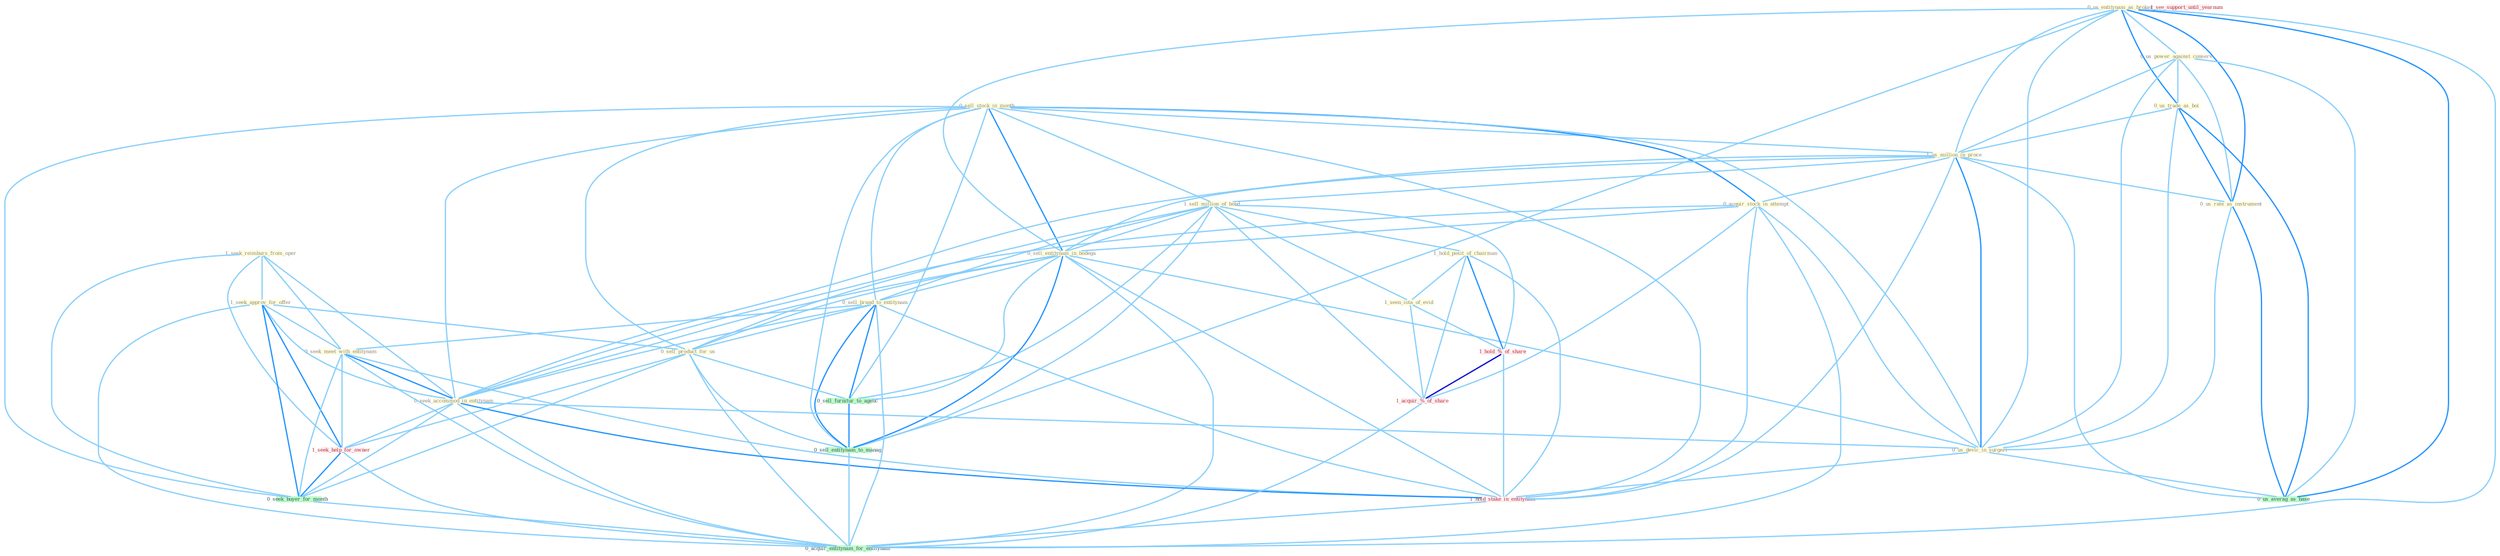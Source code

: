 Graph G{ 
    node
    [shape=polygon,style=filled,width=.5,height=.06,color="#BDFCC9",fixedsize=true,fontsize=4,
    fontcolor="#2f4f4f"];
    {node
    [color="#ffffe0", fontcolor="#8b7d6b"] "0_us_entitynam_as_broker " "0_us_power_against_conserv " "0_sell_stock_in_month " "0_us_trade_as_boi " "1_us_million_in_proce " "0_us_rate_as_instrument " "0_acquir_stock_in_attempt " "1_sell_million_of_bond " "1_seek_reimburs_from_oper " "0_sell_entitynam_in_bodega " "0_sell_brand_to_entitynam " "1_seek_approv_for_offer " "0_sell_product_for_us " "0_seek_meet_with_entitynam " "0_seek_accommod_in_entitynam " "1_hold_posit_of_chairman " "1_seen_iota_of_evid " "0_us_devic_in_surgeri "}
{node [color="#fff0f5", fontcolor="#b22222"] "1_hold_%_of_share " "1_hold_stake_in_entitynam " "1_seek_help_for_owner " "1_acquir_%_of_share " "1_see_support_until_yearnum "}
edge [color="#B0E2FF"];

	"0_us_entitynam_as_broker " -- "0_us_power_against_conserv " [w="1", color="#87cefa" ];
	"0_us_entitynam_as_broker " -- "0_us_trade_as_boi " [w="2", color="#1e90ff" , len=0.8];
	"0_us_entitynam_as_broker " -- "1_us_million_in_proce " [w="1", color="#87cefa" ];
	"0_us_entitynam_as_broker " -- "0_us_rate_as_instrument " [w="2", color="#1e90ff" , len=0.8];
	"0_us_entitynam_as_broker " -- "0_sell_entitynam_in_bodega " [w="1", color="#87cefa" ];
	"0_us_entitynam_as_broker " -- "0_us_devic_in_surgeri " [w="1", color="#87cefa" ];
	"0_us_entitynam_as_broker " -- "0_us_averag_as_base " [w="2", color="#1e90ff" , len=0.8];
	"0_us_entitynam_as_broker " -- "0_sell_entitynam_to_manag " [w="1", color="#87cefa" ];
	"0_us_entitynam_as_broker " -- "0_acquir_entitynam_for_entitynam " [w="1", color="#87cefa" ];
	"0_us_power_against_conserv " -- "0_us_trade_as_boi " [w="1", color="#87cefa" ];
	"0_us_power_against_conserv " -- "1_us_million_in_proce " [w="1", color="#87cefa" ];
	"0_us_power_against_conserv " -- "0_us_rate_as_instrument " [w="1", color="#87cefa" ];
	"0_us_power_against_conserv " -- "0_us_devic_in_surgeri " [w="1", color="#87cefa" ];
	"0_us_power_against_conserv " -- "0_us_averag_as_base " [w="1", color="#87cefa" ];
	"0_sell_stock_in_month " -- "1_us_million_in_proce " [w="1", color="#87cefa" ];
	"0_sell_stock_in_month " -- "0_acquir_stock_in_attempt " [w="2", color="#1e90ff" , len=0.8];
	"0_sell_stock_in_month " -- "1_sell_million_of_bond " [w="1", color="#87cefa" ];
	"0_sell_stock_in_month " -- "0_sell_entitynam_in_bodega " [w="2", color="#1e90ff" , len=0.8];
	"0_sell_stock_in_month " -- "0_sell_brand_to_entitynam " [w="1", color="#87cefa" ];
	"0_sell_stock_in_month " -- "0_sell_product_for_us " [w="1", color="#87cefa" ];
	"0_sell_stock_in_month " -- "0_seek_accommod_in_entitynam " [w="1", color="#87cefa" ];
	"0_sell_stock_in_month " -- "0_us_devic_in_surgeri " [w="1", color="#87cefa" ];
	"0_sell_stock_in_month " -- "1_hold_stake_in_entitynam " [w="1", color="#87cefa" ];
	"0_sell_stock_in_month " -- "0_seek_buyer_for_month " [w="1", color="#87cefa" ];
	"0_sell_stock_in_month " -- "0_sell_furnitur_to_agenc " [w="1", color="#87cefa" ];
	"0_sell_stock_in_month " -- "0_sell_entitynam_to_manag " [w="1", color="#87cefa" ];
	"0_us_trade_as_boi " -- "1_us_million_in_proce " [w="1", color="#87cefa" ];
	"0_us_trade_as_boi " -- "0_us_rate_as_instrument " [w="2", color="#1e90ff" , len=0.8];
	"0_us_trade_as_boi " -- "0_us_devic_in_surgeri " [w="1", color="#87cefa" ];
	"0_us_trade_as_boi " -- "0_us_averag_as_base " [w="2", color="#1e90ff" , len=0.8];
	"1_us_million_in_proce " -- "0_us_rate_as_instrument " [w="1", color="#87cefa" ];
	"1_us_million_in_proce " -- "0_acquir_stock_in_attempt " [w="1", color="#87cefa" ];
	"1_us_million_in_proce " -- "1_sell_million_of_bond " [w="1", color="#87cefa" ];
	"1_us_million_in_proce " -- "0_sell_entitynam_in_bodega " [w="1", color="#87cefa" ];
	"1_us_million_in_proce " -- "0_seek_accommod_in_entitynam " [w="1", color="#87cefa" ];
	"1_us_million_in_proce " -- "0_us_devic_in_surgeri " [w="2", color="#1e90ff" , len=0.8];
	"1_us_million_in_proce " -- "1_hold_stake_in_entitynam " [w="1", color="#87cefa" ];
	"1_us_million_in_proce " -- "0_us_averag_as_base " [w="1", color="#87cefa" ];
	"0_us_rate_as_instrument " -- "0_us_devic_in_surgeri " [w="1", color="#87cefa" ];
	"0_us_rate_as_instrument " -- "0_us_averag_as_base " [w="2", color="#1e90ff" , len=0.8];
	"0_acquir_stock_in_attempt " -- "0_sell_entitynam_in_bodega " [w="1", color="#87cefa" ];
	"0_acquir_stock_in_attempt " -- "0_seek_accommod_in_entitynam " [w="1", color="#87cefa" ];
	"0_acquir_stock_in_attempt " -- "0_us_devic_in_surgeri " [w="1", color="#87cefa" ];
	"0_acquir_stock_in_attempt " -- "1_hold_stake_in_entitynam " [w="1", color="#87cefa" ];
	"0_acquir_stock_in_attempt " -- "1_acquir_%_of_share " [w="1", color="#87cefa" ];
	"0_acquir_stock_in_attempt " -- "0_acquir_entitynam_for_entitynam " [w="1", color="#87cefa" ];
	"1_sell_million_of_bond " -- "0_sell_entitynam_in_bodega " [w="1", color="#87cefa" ];
	"1_sell_million_of_bond " -- "0_sell_brand_to_entitynam " [w="1", color="#87cefa" ];
	"1_sell_million_of_bond " -- "0_sell_product_for_us " [w="1", color="#87cefa" ];
	"1_sell_million_of_bond " -- "1_hold_posit_of_chairman " [w="1", color="#87cefa" ];
	"1_sell_million_of_bond " -- "1_seen_iota_of_evid " [w="1", color="#87cefa" ];
	"1_sell_million_of_bond " -- "1_hold_%_of_share " [w="1", color="#87cefa" ];
	"1_sell_million_of_bond " -- "1_acquir_%_of_share " [w="1", color="#87cefa" ];
	"1_sell_million_of_bond " -- "0_sell_furnitur_to_agenc " [w="1", color="#87cefa" ];
	"1_sell_million_of_bond " -- "0_sell_entitynam_to_manag " [w="1", color="#87cefa" ];
	"1_seek_reimburs_from_oper " -- "1_seek_approv_for_offer " [w="1", color="#87cefa" ];
	"1_seek_reimburs_from_oper " -- "0_seek_meet_with_entitynam " [w="1", color="#87cefa" ];
	"1_seek_reimburs_from_oper " -- "0_seek_accommod_in_entitynam " [w="1", color="#87cefa" ];
	"1_seek_reimburs_from_oper " -- "1_seek_help_for_owner " [w="1", color="#87cefa" ];
	"1_seek_reimburs_from_oper " -- "0_seek_buyer_for_month " [w="1", color="#87cefa" ];
	"0_sell_entitynam_in_bodega " -- "0_sell_brand_to_entitynam " [w="1", color="#87cefa" ];
	"0_sell_entitynam_in_bodega " -- "0_sell_product_for_us " [w="1", color="#87cefa" ];
	"0_sell_entitynam_in_bodega " -- "0_seek_accommod_in_entitynam " [w="1", color="#87cefa" ];
	"0_sell_entitynam_in_bodega " -- "0_us_devic_in_surgeri " [w="1", color="#87cefa" ];
	"0_sell_entitynam_in_bodega " -- "1_hold_stake_in_entitynam " [w="1", color="#87cefa" ];
	"0_sell_entitynam_in_bodega " -- "0_sell_furnitur_to_agenc " [w="1", color="#87cefa" ];
	"0_sell_entitynam_in_bodega " -- "0_sell_entitynam_to_manag " [w="2", color="#1e90ff" , len=0.8];
	"0_sell_entitynam_in_bodega " -- "0_acquir_entitynam_for_entitynam " [w="1", color="#87cefa" ];
	"0_sell_brand_to_entitynam " -- "0_sell_product_for_us " [w="1", color="#87cefa" ];
	"0_sell_brand_to_entitynam " -- "0_seek_meet_with_entitynam " [w="1", color="#87cefa" ];
	"0_sell_brand_to_entitynam " -- "0_seek_accommod_in_entitynam " [w="1", color="#87cefa" ];
	"0_sell_brand_to_entitynam " -- "1_hold_stake_in_entitynam " [w="1", color="#87cefa" ];
	"0_sell_brand_to_entitynam " -- "0_sell_furnitur_to_agenc " [w="2", color="#1e90ff" , len=0.8];
	"0_sell_brand_to_entitynam " -- "0_sell_entitynam_to_manag " [w="2", color="#1e90ff" , len=0.8];
	"0_sell_brand_to_entitynam " -- "0_acquir_entitynam_for_entitynam " [w="1", color="#87cefa" ];
	"1_seek_approv_for_offer " -- "0_sell_product_for_us " [w="1", color="#87cefa" ];
	"1_seek_approv_for_offer " -- "0_seek_meet_with_entitynam " [w="1", color="#87cefa" ];
	"1_seek_approv_for_offer " -- "0_seek_accommod_in_entitynam " [w="1", color="#87cefa" ];
	"1_seek_approv_for_offer " -- "1_seek_help_for_owner " [w="2", color="#1e90ff" , len=0.8];
	"1_seek_approv_for_offer " -- "0_seek_buyer_for_month " [w="2", color="#1e90ff" , len=0.8];
	"1_seek_approv_for_offer " -- "0_acquir_entitynam_for_entitynam " [w="1", color="#87cefa" ];
	"0_sell_product_for_us " -- "1_seek_help_for_owner " [w="1", color="#87cefa" ];
	"0_sell_product_for_us " -- "0_seek_buyer_for_month " [w="1", color="#87cefa" ];
	"0_sell_product_for_us " -- "0_sell_furnitur_to_agenc " [w="1", color="#87cefa" ];
	"0_sell_product_for_us " -- "0_sell_entitynam_to_manag " [w="1", color="#87cefa" ];
	"0_sell_product_for_us " -- "0_acquir_entitynam_for_entitynam " [w="1", color="#87cefa" ];
	"0_seek_meet_with_entitynam " -- "0_seek_accommod_in_entitynam " [w="2", color="#1e90ff" , len=0.8];
	"0_seek_meet_with_entitynam " -- "1_hold_stake_in_entitynam " [w="1", color="#87cefa" ];
	"0_seek_meet_with_entitynam " -- "1_seek_help_for_owner " [w="1", color="#87cefa" ];
	"0_seek_meet_with_entitynam " -- "0_seek_buyer_for_month " [w="1", color="#87cefa" ];
	"0_seek_meet_with_entitynam " -- "0_acquir_entitynam_for_entitynam " [w="1", color="#87cefa" ];
	"0_seek_accommod_in_entitynam " -- "0_us_devic_in_surgeri " [w="1", color="#87cefa" ];
	"0_seek_accommod_in_entitynam " -- "1_hold_stake_in_entitynam " [w="2", color="#1e90ff" , len=0.8];
	"0_seek_accommod_in_entitynam " -- "1_seek_help_for_owner " [w="1", color="#87cefa" ];
	"0_seek_accommod_in_entitynam " -- "0_seek_buyer_for_month " [w="1", color="#87cefa" ];
	"0_seek_accommod_in_entitynam " -- "0_acquir_entitynam_for_entitynam " [w="1", color="#87cefa" ];
	"1_hold_posit_of_chairman " -- "1_seen_iota_of_evid " [w="1", color="#87cefa" ];
	"1_hold_posit_of_chairman " -- "1_hold_%_of_share " [w="2", color="#1e90ff" , len=0.8];
	"1_hold_posit_of_chairman " -- "1_hold_stake_in_entitynam " [w="1", color="#87cefa" ];
	"1_hold_posit_of_chairman " -- "1_acquir_%_of_share " [w="1", color="#87cefa" ];
	"1_seen_iota_of_evid " -- "1_hold_%_of_share " [w="1", color="#87cefa" ];
	"1_seen_iota_of_evid " -- "1_acquir_%_of_share " [w="1", color="#87cefa" ];
	"0_us_devic_in_surgeri " -- "1_hold_stake_in_entitynam " [w="1", color="#87cefa" ];
	"0_us_devic_in_surgeri " -- "0_us_averag_as_base " [w="1", color="#87cefa" ];
	"1_hold_%_of_share " -- "1_hold_stake_in_entitynam " [w="1", color="#87cefa" ];
	"1_hold_%_of_share " -- "1_acquir_%_of_share " [w="3", color="#0000cd" , len=0.6];
	"1_hold_stake_in_entitynam " -- "0_acquir_entitynam_for_entitynam " [w="1", color="#87cefa" ];
	"1_seek_help_for_owner " -- "0_seek_buyer_for_month " [w="2", color="#1e90ff" , len=0.8];
	"1_seek_help_for_owner " -- "0_acquir_entitynam_for_entitynam " [w="1", color="#87cefa" ];
	"0_seek_buyer_for_month " -- "0_acquir_entitynam_for_entitynam " [w="1", color="#87cefa" ];
	"1_acquir_%_of_share " -- "0_acquir_entitynam_for_entitynam " [w="1", color="#87cefa" ];
	"0_sell_furnitur_to_agenc " -- "0_sell_entitynam_to_manag " [w="2", color="#1e90ff" , len=0.8];
	"0_sell_entitynam_to_manag " -- "0_acquir_entitynam_for_entitynam " [w="1", color="#87cefa" ];
}